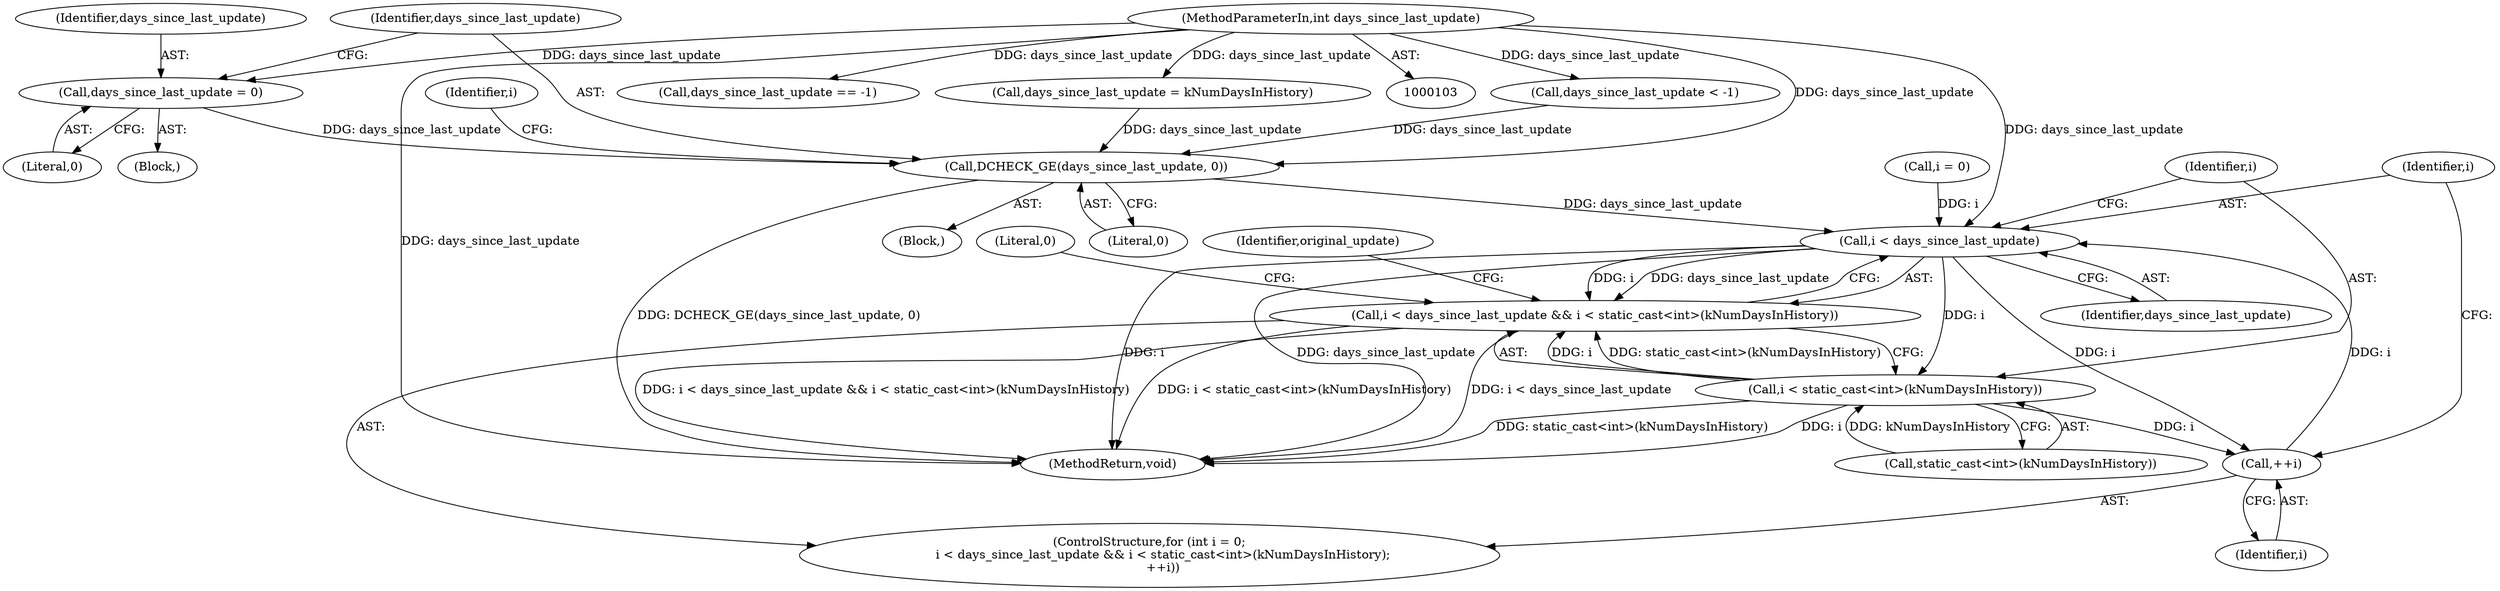 digraph "1_Chrome_828eab2216a765dea92575c290421c115b8ad028_4@API" {
"1000114" [label="(Call,days_since_last_update = 0)"];
"1000106" [label="(MethodParameterIn,int days_since_last_update)"];
"1000129" [label="(Call,DCHECK_GE(days_since_last_update, 0))"];
"1000138" [label="(Call,i < days_since_last_update)"];
"1000137" [label="(Call,i < days_since_last_update && i < static_cast<int>(kNumDaysInHistory))"];
"1000141" [label="(Call,i < static_cast<int>(kNumDaysInHistory))"];
"1000146" [label="(Call,++i)"];
"1000156" [label="(Identifier,original_update)"];
"1000151" [label="(Literal,0)"];
"1000114" [label="(Call,days_since_last_update = 0)"];
"1000146" [label="(Call,++i)"];
"1000116" [label="(Literal,0)"];
"1000141" [label="(Call,i < static_cast<int>(kNumDaysInHistory))"];
"1000139" [label="(Identifier,i)"];
"1000140" [label="(Identifier,days_since_last_update)"];
"1000137" [label="(Call,i < days_since_last_update && i < static_cast<int>(kNumDaysInHistory))"];
"1000131" [label="(Literal,0)"];
"1000115" [label="(Identifier,days_since_last_update)"];
"1000126" [label="(Call,days_since_last_update = kNumDaysInHistory)"];
"1000161" [label="(MethodReturn,void)"];
"1000107" [label="(Block,)"];
"1000130" [label="(Identifier,days_since_last_update)"];
"1000129" [label="(Call,DCHECK_GE(days_since_last_update, 0))"];
"1000132" [label="(ControlStructure,for (int i = 0;\n       i < days_since_last_update && i < static_cast<int>(kNumDaysInHistory);\n       ++i))"];
"1000119" [label="(Call,days_since_last_update < -1)"];
"1000138" [label="(Call,i < days_since_last_update)"];
"1000106" [label="(MethodParameterIn,int days_since_last_update)"];
"1000147" [label="(Identifier,i)"];
"1000142" [label="(Identifier,i)"];
"1000113" [label="(Block,)"];
"1000135" [label="(Identifier,i)"];
"1000109" [label="(Call,days_since_last_update == -1)"];
"1000134" [label="(Call,i = 0)"];
"1000143" [label="(Call,static_cast<int>(kNumDaysInHistory))"];
"1000114" -> "1000113"  [label="AST: "];
"1000114" -> "1000116"  [label="CFG: "];
"1000115" -> "1000114"  [label="AST: "];
"1000116" -> "1000114"  [label="AST: "];
"1000130" -> "1000114"  [label="CFG: "];
"1000106" -> "1000114"  [label="DDG: days_since_last_update"];
"1000114" -> "1000129"  [label="DDG: days_since_last_update"];
"1000106" -> "1000103"  [label="AST: "];
"1000106" -> "1000161"  [label="DDG: days_since_last_update"];
"1000106" -> "1000109"  [label="DDG: days_since_last_update"];
"1000106" -> "1000119"  [label="DDG: days_since_last_update"];
"1000106" -> "1000126"  [label="DDG: days_since_last_update"];
"1000106" -> "1000129"  [label="DDG: days_since_last_update"];
"1000106" -> "1000138"  [label="DDG: days_since_last_update"];
"1000129" -> "1000107"  [label="AST: "];
"1000129" -> "1000131"  [label="CFG: "];
"1000130" -> "1000129"  [label="AST: "];
"1000131" -> "1000129"  [label="AST: "];
"1000135" -> "1000129"  [label="CFG: "];
"1000129" -> "1000161"  [label="DDG: DCHECK_GE(days_since_last_update, 0)"];
"1000126" -> "1000129"  [label="DDG: days_since_last_update"];
"1000119" -> "1000129"  [label="DDG: days_since_last_update"];
"1000129" -> "1000138"  [label="DDG: days_since_last_update"];
"1000138" -> "1000137"  [label="AST: "];
"1000138" -> "1000140"  [label="CFG: "];
"1000139" -> "1000138"  [label="AST: "];
"1000140" -> "1000138"  [label="AST: "];
"1000142" -> "1000138"  [label="CFG: "];
"1000137" -> "1000138"  [label="CFG: "];
"1000138" -> "1000161"  [label="DDG: i"];
"1000138" -> "1000161"  [label="DDG: days_since_last_update"];
"1000138" -> "1000137"  [label="DDG: i"];
"1000138" -> "1000137"  [label="DDG: days_since_last_update"];
"1000134" -> "1000138"  [label="DDG: i"];
"1000146" -> "1000138"  [label="DDG: i"];
"1000138" -> "1000141"  [label="DDG: i"];
"1000138" -> "1000146"  [label="DDG: i"];
"1000137" -> "1000132"  [label="AST: "];
"1000137" -> "1000141"  [label="CFG: "];
"1000141" -> "1000137"  [label="AST: "];
"1000151" -> "1000137"  [label="CFG: "];
"1000156" -> "1000137"  [label="CFG: "];
"1000137" -> "1000161"  [label="DDG: i < static_cast<int>(kNumDaysInHistory)"];
"1000137" -> "1000161"  [label="DDG: i < days_since_last_update"];
"1000137" -> "1000161"  [label="DDG: i < days_since_last_update && i < static_cast<int>(kNumDaysInHistory)"];
"1000141" -> "1000137"  [label="DDG: i"];
"1000141" -> "1000137"  [label="DDG: static_cast<int>(kNumDaysInHistory)"];
"1000141" -> "1000143"  [label="CFG: "];
"1000142" -> "1000141"  [label="AST: "];
"1000143" -> "1000141"  [label="AST: "];
"1000141" -> "1000161"  [label="DDG: i"];
"1000141" -> "1000161"  [label="DDG: static_cast<int>(kNumDaysInHistory)"];
"1000143" -> "1000141"  [label="DDG: kNumDaysInHistory"];
"1000141" -> "1000146"  [label="DDG: i"];
"1000146" -> "1000132"  [label="AST: "];
"1000146" -> "1000147"  [label="CFG: "];
"1000147" -> "1000146"  [label="AST: "];
"1000139" -> "1000146"  [label="CFG: "];
}

